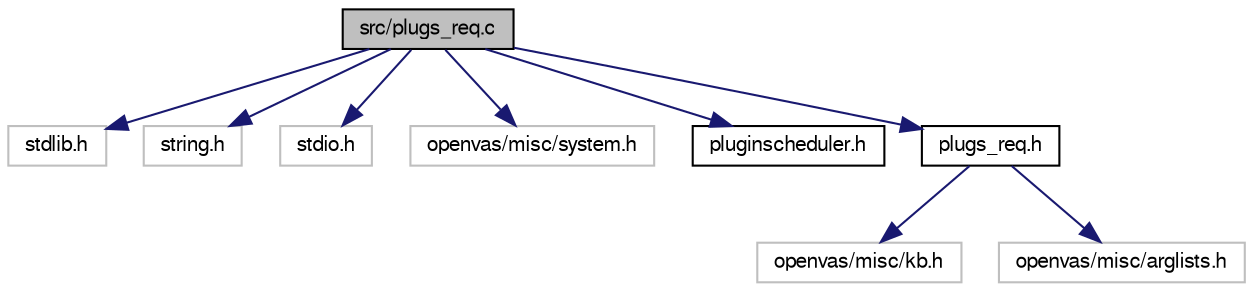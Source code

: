 digraph G
{
  bgcolor="transparent";
  edge [fontname="FreeSans",fontsize="10",labelfontname="FreeSans",labelfontsize="10"];
  node [fontname="FreeSans",fontsize="10",shape=record];
  Node1 [label="src/plugs_req.c",height=0.2,width=0.4,color="black", fillcolor="grey75", style="filled" fontcolor="black"];
  Node1 -> Node2 [color="midnightblue",fontsize="10",style="solid",fontname="FreeSans"];
  Node2 [label="stdlib.h",height=0.2,width=0.4,color="grey75"];
  Node1 -> Node3 [color="midnightblue",fontsize="10",style="solid",fontname="FreeSans"];
  Node3 [label="string.h",height=0.2,width=0.4,color="grey75"];
  Node1 -> Node4 [color="midnightblue",fontsize="10",style="solid",fontname="FreeSans"];
  Node4 [label="stdio.h",height=0.2,width=0.4,color="grey75"];
  Node1 -> Node5 [color="midnightblue",fontsize="10",style="solid",fontname="FreeSans"];
  Node5 [label="openvas/misc/system.h",height=0.2,width=0.4,color="grey75"];
  Node1 -> Node6 [color="midnightblue",fontsize="10",style="solid",fontname="FreeSans"];
  Node6 [label="pluginscheduler.h",height=0.2,width=0.4,color="black",URL="$pluginscheduler_8h.html"];
  Node1 -> Node7 [color="midnightblue",fontsize="10",style="solid",fontname="FreeSans"];
  Node7 [label="plugs_req.h",height=0.2,width=0.4,color="black",URL="$plugs__req_8h.html"];
  Node7 -> Node8 [color="midnightblue",fontsize="10",style="solid",fontname="FreeSans"];
  Node8 [label="openvas/misc/kb.h",height=0.2,width=0.4,color="grey75"];
  Node7 -> Node9 [color="midnightblue",fontsize="10",style="solid",fontname="FreeSans"];
  Node9 [label="openvas/misc/arglists.h",height=0.2,width=0.4,color="grey75"];
}
